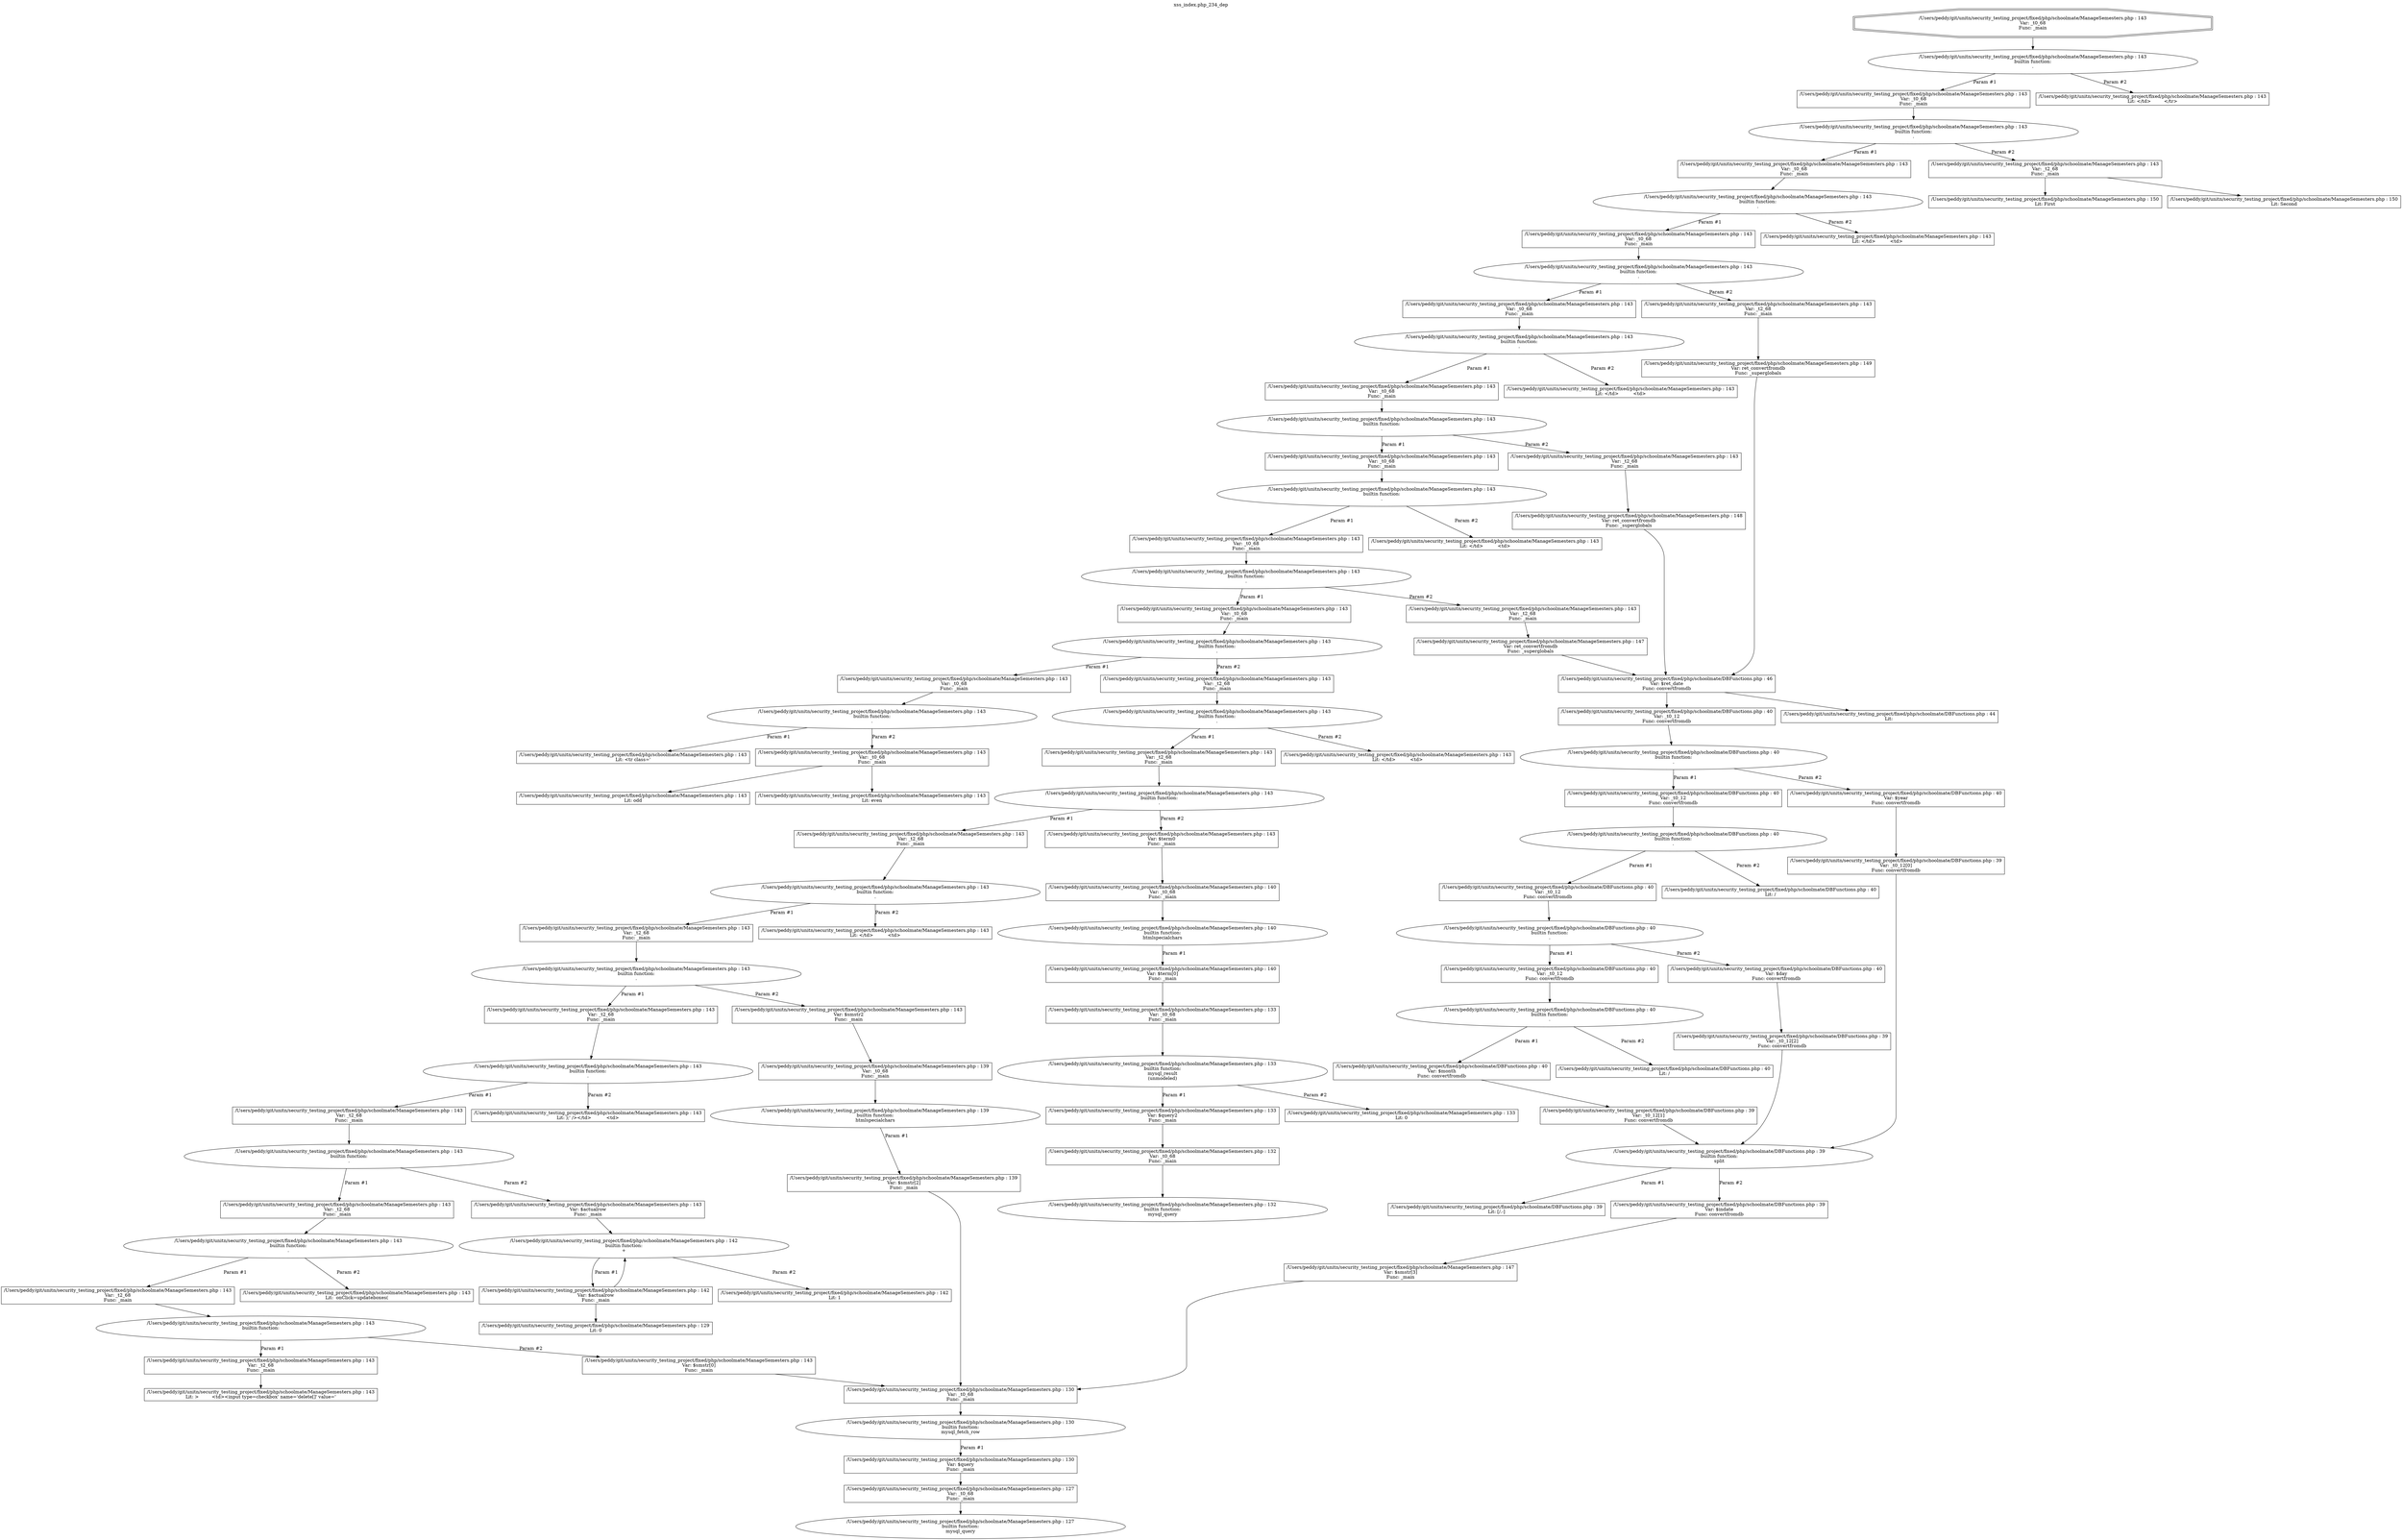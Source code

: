 digraph cfg {
  label="xss_index.php_234_dep";
  labelloc=t;
  n1 [shape=doubleoctagon, label="/Users/peddy/git/unitn/security_testing_project/fixed/php/schoolmate/ManageSemesters.php : 143\nVar: _t0_68\nFunc: _main\n"];
  n2 [shape=ellipse, label="/Users/peddy/git/unitn/security_testing_project/fixed/php/schoolmate/ManageSemesters.php : 143\nbuiltin function:\n.\n"];
  n3 [shape=box, label="/Users/peddy/git/unitn/security_testing_project/fixed/php/schoolmate/ManageSemesters.php : 143\nVar: _t0_68\nFunc: _main\n"];
  n4 [shape=ellipse, label="/Users/peddy/git/unitn/security_testing_project/fixed/php/schoolmate/ManageSemesters.php : 143\nbuiltin function:\n.\n"];
  n5 [shape=box, label="/Users/peddy/git/unitn/security_testing_project/fixed/php/schoolmate/ManageSemesters.php : 143\nVar: _t0_68\nFunc: _main\n"];
  n6 [shape=ellipse, label="/Users/peddy/git/unitn/security_testing_project/fixed/php/schoolmate/ManageSemesters.php : 143\nbuiltin function:\n.\n"];
  n7 [shape=box, label="/Users/peddy/git/unitn/security_testing_project/fixed/php/schoolmate/ManageSemesters.php : 143\nVar: _t0_68\nFunc: _main\n"];
  n8 [shape=ellipse, label="/Users/peddy/git/unitn/security_testing_project/fixed/php/schoolmate/ManageSemesters.php : 143\nbuiltin function:\n.\n"];
  n9 [shape=box, label="/Users/peddy/git/unitn/security_testing_project/fixed/php/schoolmate/ManageSemesters.php : 143\nVar: _t0_68\nFunc: _main\n"];
  n10 [shape=ellipse, label="/Users/peddy/git/unitn/security_testing_project/fixed/php/schoolmate/ManageSemesters.php : 143\nbuiltin function:\n.\n"];
  n11 [shape=box, label="/Users/peddy/git/unitn/security_testing_project/fixed/php/schoolmate/ManageSemesters.php : 143\nVar: _t0_68\nFunc: _main\n"];
  n12 [shape=ellipse, label="/Users/peddy/git/unitn/security_testing_project/fixed/php/schoolmate/ManageSemesters.php : 143\nbuiltin function:\n.\n"];
  n13 [shape=box, label="/Users/peddy/git/unitn/security_testing_project/fixed/php/schoolmate/ManageSemesters.php : 143\nVar: _t0_68\nFunc: _main\n"];
  n14 [shape=ellipse, label="/Users/peddy/git/unitn/security_testing_project/fixed/php/schoolmate/ManageSemesters.php : 143\nbuiltin function:\n.\n"];
  n15 [shape=box, label="/Users/peddy/git/unitn/security_testing_project/fixed/php/schoolmate/ManageSemesters.php : 143\nVar: _t0_68\nFunc: _main\n"];
  n16 [shape=ellipse, label="/Users/peddy/git/unitn/security_testing_project/fixed/php/schoolmate/ManageSemesters.php : 143\nbuiltin function:\n.\n"];
  n17 [shape=box, label="/Users/peddy/git/unitn/security_testing_project/fixed/php/schoolmate/ManageSemesters.php : 143\nVar: _t0_68\nFunc: _main\n"];
  n18 [shape=ellipse, label="/Users/peddy/git/unitn/security_testing_project/fixed/php/schoolmate/ManageSemesters.php : 143\nbuiltin function:\n.\n"];
  n19 [shape=box, label="/Users/peddy/git/unitn/security_testing_project/fixed/php/schoolmate/ManageSemesters.php : 143\nVar: _t0_68\nFunc: _main\n"];
  n20 [shape=ellipse, label="/Users/peddy/git/unitn/security_testing_project/fixed/php/schoolmate/ManageSemesters.php : 143\nbuiltin function:\n.\n"];
  n21 [shape=box, label="/Users/peddy/git/unitn/security_testing_project/fixed/php/schoolmate/ManageSemesters.php : 143\nLit: <tr class='\n"];
  n22 [shape=box, label="/Users/peddy/git/unitn/security_testing_project/fixed/php/schoolmate/ManageSemesters.php : 143\nVar: _t0_68\nFunc: _main\n"];
  n23 [shape=box, label="/Users/peddy/git/unitn/security_testing_project/fixed/php/schoolmate/ManageSemesters.php : 143\nLit: odd\n"];
  n24 [shape=box, label="/Users/peddy/git/unitn/security_testing_project/fixed/php/schoolmate/ManageSemesters.php : 143\nLit: even\n"];
  n25 [shape=box, label="/Users/peddy/git/unitn/security_testing_project/fixed/php/schoolmate/ManageSemesters.php : 143\nVar: _t2_68\nFunc: _main\n"];
  n26 [shape=ellipse, label="/Users/peddy/git/unitn/security_testing_project/fixed/php/schoolmate/ManageSemesters.php : 143\nbuiltin function:\n.\n"];
  n27 [shape=box, label="/Users/peddy/git/unitn/security_testing_project/fixed/php/schoolmate/ManageSemesters.php : 143\nVar: _t2_68\nFunc: _main\n"];
  n28 [shape=ellipse, label="/Users/peddy/git/unitn/security_testing_project/fixed/php/schoolmate/ManageSemesters.php : 143\nbuiltin function:\n.\n"];
  n29 [shape=box, label="/Users/peddy/git/unitn/security_testing_project/fixed/php/schoolmate/ManageSemesters.php : 143\nVar: _t2_68\nFunc: _main\n"];
  n30 [shape=ellipse, label="/Users/peddy/git/unitn/security_testing_project/fixed/php/schoolmate/ManageSemesters.php : 143\nbuiltin function:\n.\n"];
  n31 [shape=box, label="/Users/peddy/git/unitn/security_testing_project/fixed/php/schoolmate/ManageSemesters.php : 143\nVar: _t2_68\nFunc: _main\n"];
  n32 [shape=ellipse, label="/Users/peddy/git/unitn/security_testing_project/fixed/php/schoolmate/ManageSemesters.php : 143\nbuiltin function:\n.\n"];
  n33 [shape=box, label="/Users/peddy/git/unitn/security_testing_project/fixed/php/schoolmate/ManageSemesters.php : 143\nVar: _t2_68\nFunc: _main\n"];
  n34 [shape=ellipse, label="/Users/peddy/git/unitn/security_testing_project/fixed/php/schoolmate/ManageSemesters.php : 143\nbuiltin function:\n.\n"];
  n35 [shape=box, label="/Users/peddy/git/unitn/security_testing_project/fixed/php/schoolmate/ManageSemesters.php : 143\nVar: _t2_68\nFunc: _main\n"];
  n36 [shape=ellipse, label="/Users/peddy/git/unitn/security_testing_project/fixed/php/schoolmate/ManageSemesters.php : 143\nbuiltin function:\n.\n"];
  n37 [shape=box, label="/Users/peddy/git/unitn/security_testing_project/fixed/php/schoolmate/ManageSemesters.php : 143\nVar: _t2_68\nFunc: _main\n"];
  n38 [shape=ellipse, label="/Users/peddy/git/unitn/security_testing_project/fixed/php/schoolmate/ManageSemesters.php : 143\nbuiltin function:\n.\n"];
  n39 [shape=box, label="/Users/peddy/git/unitn/security_testing_project/fixed/php/schoolmate/ManageSemesters.php : 143\nVar: _t2_68\nFunc: _main\n"];
  n40 [shape=ellipse, label="/Users/peddy/git/unitn/security_testing_project/fixed/php/schoolmate/ManageSemesters.php : 143\nbuiltin function:\n.\n"];
  n41 [shape=box, label="/Users/peddy/git/unitn/security_testing_project/fixed/php/schoolmate/ManageSemesters.php : 143\nVar: _t2_68\nFunc: _main\n"];
  n42 [shape=box, label="/Users/peddy/git/unitn/security_testing_project/fixed/php/schoolmate/ManageSemesters.php : 143\nLit: >	  <td><input type=checkbox' name='delete[]' value='\n"];
  n43 [shape=box, label="/Users/peddy/git/unitn/security_testing_project/fixed/php/schoolmate/ManageSemesters.php : 143\nVar: $smstr[0]\nFunc: _main\n"];
  n44 [shape=box, label="/Users/peddy/git/unitn/security_testing_project/fixed/php/schoolmate/ManageSemesters.php : 130\nVar: _t0_68\nFunc: _main\n"];
  n45 [shape=ellipse, label="/Users/peddy/git/unitn/security_testing_project/fixed/php/schoolmate/ManageSemesters.php : 130\nbuiltin function:\nmysql_fetch_row\n"];
  n46 [shape=box, label="/Users/peddy/git/unitn/security_testing_project/fixed/php/schoolmate/ManageSemesters.php : 130\nVar: $query\nFunc: _main\n"];
  n47 [shape=box, label="/Users/peddy/git/unitn/security_testing_project/fixed/php/schoolmate/ManageSemesters.php : 127\nVar: _t0_68\nFunc: _main\n"];
  n48 [shape=ellipse, label="/Users/peddy/git/unitn/security_testing_project/fixed/php/schoolmate/ManageSemesters.php : 127\nbuiltin function:\nmysql_query\n"];
  n49 [shape=box, label="/Users/peddy/git/unitn/security_testing_project/fixed/php/schoolmate/ManageSemesters.php : 143\nLit:  onClick=updateboxes(\n"];
  n50 [shape=box, label="/Users/peddy/git/unitn/security_testing_project/fixed/php/schoolmate/ManageSemesters.php : 143\nVar: $actualrow\nFunc: _main\n"];
  n51 [shape=ellipse, label="/Users/peddy/git/unitn/security_testing_project/fixed/php/schoolmate/ManageSemesters.php : 142\nbuiltin function:\n+\n"];
  n52 [shape=box, label="/Users/peddy/git/unitn/security_testing_project/fixed/php/schoolmate/ManageSemesters.php : 142\nVar: $actualrow\nFunc: _main\n"];
  n53 [shape=box, label="/Users/peddy/git/unitn/security_testing_project/fixed/php/schoolmate/ManageSemesters.php : 129\nLit: 0\n"];
  n54 [shape=box, label="/Users/peddy/git/unitn/security_testing_project/fixed/php/schoolmate/ManageSemesters.php : 142\nLit: 1\n"];
  n55 [shape=box, label="/Users/peddy/git/unitn/security_testing_project/fixed/php/schoolmate/ManageSemesters.php : 143\nLit: );' /></td>	  <td>\n"];
  n56 [shape=box, label="/Users/peddy/git/unitn/security_testing_project/fixed/php/schoolmate/ManageSemesters.php : 143\nVar: $smstr2\nFunc: _main\n"];
  n57 [shape=box, label="/Users/peddy/git/unitn/security_testing_project/fixed/php/schoolmate/ManageSemesters.php : 139\nVar: _t0_68\nFunc: _main\n"];
  n58 [shape=ellipse, label="/Users/peddy/git/unitn/security_testing_project/fixed/php/schoolmate/ManageSemesters.php : 139\nbuiltin function:\nhtmlspecialchars\n"];
  n59 [shape=box, label="/Users/peddy/git/unitn/security_testing_project/fixed/php/schoolmate/ManageSemesters.php : 139\nVar: $smstr[2]\nFunc: _main\n"];
  n60 [shape=box, label="/Users/peddy/git/unitn/security_testing_project/fixed/php/schoolmate/ManageSemesters.php : 143\nLit: </td>	  <td>\n"];
  n61 [shape=box, label="/Users/peddy/git/unitn/security_testing_project/fixed/php/schoolmate/ManageSemesters.php : 143\nVar: $term0\nFunc: _main\n"];
  n62 [shape=box, label="/Users/peddy/git/unitn/security_testing_project/fixed/php/schoolmate/ManageSemesters.php : 140\nVar: _t0_68\nFunc: _main\n"];
  n63 [shape=ellipse, label="/Users/peddy/git/unitn/security_testing_project/fixed/php/schoolmate/ManageSemesters.php : 140\nbuiltin function:\nhtmlspecialchars\n"];
  n64 [shape=box, label="/Users/peddy/git/unitn/security_testing_project/fixed/php/schoolmate/ManageSemesters.php : 140\nVar: $term[0]\nFunc: _main\n"];
  n65 [shape=box, label="/Users/peddy/git/unitn/security_testing_project/fixed/php/schoolmate/ManageSemesters.php : 133\nVar: _t0_68\nFunc: _main\n"];
  n66 [shape=ellipse, label="/Users/peddy/git/unitn/security_testing_project/fixed/php/schoolmate/ManageSemesters.php : 133\nbuiltin function:\nmysql_result\n(unmodeled)\n"];
  n67 [shape=box, label="/Users/peddy/git/unitn/security_testing_project/fixed/php/schoolmate/ManageSemesters.php : 133\nVar: $query2\nFunc: _main\n"];
  n68 [shape=box, label="/Users/peddy/git/unitn/security_testing_project/fixed/php/schoolmate/ManageSemesters.php : 132\nVar: _t0_68\nFunc: _main\n"];
  n69 [shape=ellipse, label="/Users/peddy/git/unitn/security_testing_project/fixed/php/schoolmate/ManageSemesters.php : 132\nbuiltin function:\nmysql_query\n"];
  n70 [shape=box, label="/Users/peddy/git/unitn/security_testing_project/fixed/php/schoolmate/ManageSemesters.php : 133\nLit: 0\n"];
  n71 [shape=box, label="/Users/peddy/git/unitn/security_testing_project/fixed/php/schoolmate/ManageSemesters.php : 143\nLit: </td>	  <td>\n"];
  n72 [shape=box, label="/Users/peddy/git/unitn/security_testing_project/fixed/php/schoolmate/ManageSemesters.php : 143\nVar: _t2_68\nFunc: _main\n"];
  n73 [shape=box, label="/Users/peddy/git/unitn/security_testing_project/fixed/php/schoolmate/ManageSemesters.php : 147\nVar: ret_convertfromdb\nFunc: _superglobals\n"];
  n74 [shape=box, label="/Users/peddy/git/unitn/security_testing_project/fixed/php/schoolmate/DBFunctions.php : 46\nVar: $ret_date\nFunc: convertfromdb\n"];
  n75 [shape=box, label="/Users/peddy/git/unitn/security_testing_project/fixed/php/schoolmate/DBFunctions.php : 40\nVar: _t0_12\nFunc: convertfromdb\n"];
  n76 [shape=ellipse, label="/Users/peddy/git/unitn/security_testing_project/fixed/php/schoolmate/DBFunctions.php : 40\nbuiltin function:\n.\n"];
  n77 [shape=box, label="/Users/peddy/git/unitn/security_testing_project/fixed/php/schoolmate/DBFunctions.php : 40\nVar: _t0_12\nFunc: convertfromdb\n"];
  n78 [shape=ellipse, label="/Users/peddy/git/unitn/security_testing_project/fixed/php/schoolmate/DBFunctions.php : 40\nbuiltin function:\n.\n"];
  n79 [shape=box, label="/Users/peddy/git/unitn/security_testing_project/fixed/php/schoolmate/DBFunctions.php : 40\nVar: _t0_12\nFunc: convertfromdb\n"];
  n80 [shape=ellipse, label="/Users/peddy/git/unitn/security_testing_project/fixed/php/schoolmate/DBFunctions.php : 40\nbuiltin function:\n.\n"];
  n81 [shape=box, label="/Users/peddy/git/unitn/security_testing_project/fixed/php/schoolmate/DBFunctions.php : 40\nVar: _t0_12\nFunc: convertfromdb\n"];
  n82 [shape=ellipse, label="/Users/peddy/git/unitn/security_testing_project/fixed/php/schoolmate/DBFunctions.php : 40\nbuiltin function:\n.\n"];
  n83 [shape=box, label="/Users/peddy/git/unitn/security_testing_project/fixed/php/schoolmate/DBFunctions.php : 40\nVar: $month\nFunc: convertfromdb\n"];
  n84 [shape=box, label="/Users/peddy/git/unitn/security_testing_project/fixed/php/schoolmate/DBFunctions.php : 39\nVar: _t0_12[1]\nFunc: convertfromdb\n"];
  n85 [shape=ellipse, label="/Users/peddy/git/unitn/security_testing_project/fixed/php/schoolmate/DBFunctions.php : 39\nbuiltin function:\nsplit\n"];
  n86 [shape=box, label="/Users/peddy/git/unitn/security_testing_project/fixed/php/schoolmate/DBFunctions.php : 39\nLit: [/.-]\n"];
  n87 [shape=box, label="/Users/peddy/git/unitn/security_testing_project/fixed/php/schoolmate/DBFunctions.php : 39\nVar: $indate\nFunc: convertfromdb\n"];
  n88 [shape=box, label="/Users/peddy/git/unitn/security_testing_project/fixed/php/schoolmate/ManageSemesters.php : 147\nVar: $smstr[3]\nFunc: _main\n"];
  n89 [shape=box, label="/Users/peddy/git/unitn/security_testing_project/fixed/php/schoolmate/DBFunctions.php : 40\nLit: /\n"];
  n90 [shape=box, label="/Users/peddy/git/unitn/security_testing_project/fixed/php/schoolmate/DBFunctions.php : 40\nVar: $day\nFunc: convertfromdb\n"];
  n91 [shape=box, label="/Users/peddy/git/unitn/security_testing_project/fixed/php/schoolmate/DBFunctions.php : 39\nVar: _t0_12[2]\nFunc: convertfromdb\n"];
  n92 [shape=box, label="/Users/peddy/git/unitn/security_testing_project/fixed/php/schoolmate/DBFunctions.php : 40\nLit: /\n"];
  n93 [shape=box, label="/Users/peddy/git/unitn/security_testing_project/fixed/php/schoolmate/DBFunctions.php : 40\nVar: $year\nFunc: convertfromdb\n"];
  n94 [shape=box, label="/Users/peddy/git/unitn/security_testing_project/fixed/php/schoolmate/DBFunctions.php : 39\nVar: _t0_12[0]\nFunc: convertfromdb\n"];
  n95 [shape=box, label="/Users/peddy/git/unitn/security_testing_project/fixed/php/schoolmate/DBFunctions.php : 44\nLit: \n"];
  n96 [shape=box, label="/Users/peddy/git/unitn/security_testing_project/fixed/php/schoolmate/ManageSemesters.php : 143\nLit: </td>	  <td>\n"];
  n97 [shape=box, label="/Users/peddy/git/unitn/security_testing_project/fixed/php/schoolmate/ManageSemesters.php : 143\nVar: _t2_68\nFunc: _main\n"];
  n98 [shape=box, label="/Users/peddy/git/unitn/security_testing_project/fixed/php/schoolmate/ManageSemesters.php : 148\nVar: ret_convertfromdb\nFunc: _superglobals\n"];
  n99 [shape=box, label="/Users/peddy/git/unitn/security_testing_project/fixed/php/schoolmate/ManageSemesters.php : 143\nLit: </td>	  <td>\n"];
  n100 [shape=box, label="/Users/peddy/git/unitn/security_testing_project/fixed/php/schoolmate/ManageSemesters.php : 143\nVar: _t2_68\nFunc: _main\n"];
  n101 [shape=box, label="/Users/peddy/git/unitn/security_testing_project/fixed/php/schoolmate/ManageSemesters.php : 149\nVar: ret_convertfromdb\nFunc: _superglobals\n"];
  n102 [shape=box, label="/Users/peddy/git/unitn/security_testing_project/fixed/php/schoolmate/ManageSemesters.php : 143\nLit: </td>	  <td>\n"];
  n103 [shape=box, label="/Users/peddy/git/unitn/security_testing_project/fixed/php/schoolmate/ManageSemesters.php : 143\nVar: _t2_68\nFunc: _main\n"];
  n104 [shape=box, label="/Users/peddy/git/unitn/security_testing_project/fixed/php/schoolmate/ManageSemesters.php : 150\nLit: First\n"];
  n105 [shape=box, label="/Users/peddy/git/unitn/security_testing_project/fixed/php/schoolmate/ManageSemesters.php : 150\nLit: Second\n"];
  n106 [shape=box, label="/Users/peddy/git/unitn/security_testing_project/fixed/php/schoolmate/ManageSemesters.php : 143\nLit: </td>	 </tr>\n"];
  n1 -> n2;
  n3 -> n4;
  n5 -> n6;
  n7 -> n8;
  n9 -> n10;
  n11 -> n12;
  n13 -> n14;
  n15 -> n16;
  n17 -> n18;
  n19 -> n20;
  n20 -> n21[label="Param #1"];
  n20 -> n22[label="Param #2"];
  n22 -> n23;
  n22 -> n24;
  n18 -> n19[label="Param #1"];
  n18 -> n25[label="Param #2"];
  n25 -> n26;
  n27 -> n28;
  n29 -> n30;
  n31 -> n32;
  n33 -> n34;
  n35 -> n36;
  n37 -> n38;
  n39 -> n40;
  n41 -> n42;
  n40 -> n41[label="Param #1"];
  n40 -> n43[label="Param #2"];
  n44 -> n45;
  n47 -> n48;
  n46 -> n47;
  n45 -> n46[label="Param #1"];
  n43 -> n44;
  n38 -> n39[label="Param #1"];
  n38 -> n49[label="Param #2"];
  n36 -> n37[label="Param #1"];
  n36 -> n50[label="Param #2"];
  n50 -> n51;
  n52 -> n51;
  n52 -> n53;
  n51 -> n52[label="Param #1"];
  n51 -> n54[label="Param #2"];
  n34 -> n35[label="Param #1"];
  n34 -> n55[label="Param #2"];
  n32 -> n33[label="Param #1"];
  n32 -> n56[label="Param #2"];
  n57 -> n58;
  n59 -> n44;
  n58 -> n59[label="Param #1"];
  n56 -> n57;
  n30 -> n31[label="Param #1"];
  n30 -> n60[label="Param #2"];
  n28 -> n29[label="Param #1"];
  n28 -> n61[label="Param #2"];
  n62 -> n63;
  n65 -> n66;
  n68 -> n69;
  n67 -> n68;
  n66 -> n67[label="Param #1"];
  n66 -> n70[label="Param #2"];
  n64 -> n65;
  n63 -> n64[label="Param #1"];
  n61 -> n62;
  n26 -> n27[label="Param #1"];
  n26 -> n71[label="Param #2"];
  n16 -> n17[label="Param #1"];
  n16 -> n72[label="Param #2"];
  n75 -> n76;
  n77 -> n78;
  n79 -> n80;
  n81 -> n82;
  n84 -> n85;
  n85 -> n86[label="Param #1"];
  n85 -> n87[label="Param #2"];
  n88 -> n44;
  n87 -> n88;
  n83 -> n84;
  n82 -> n83[label="Param #1"];
  n82 -> n89[label="Param #2"];
  n80 -> n81[label="Param #1"];
  n80 -> n90[label="Param #2"];
  n91 -> n85;
  n90 -> n91;
  n78 -> n79[label="Param #1"];
  n78 -> n92[label="Param #2"];
  n76 -> n77[label="Param #1"];
  n76 -> n93[label="Param #2"];
  n94 -> n85;
  n93 -> n94;
  n74 -> n75;
  n74 -> n95;
  n73 -> n74;
  n72 -> n73;
  n14 -> n15[label="Param #1"];
  n14 -> n96[label="Param #2"];
  n12 -> n13[label="Param #1"];
  n12 -> n97[label="Param #2"];
  n98 -> n74;
  n97 -> n98;
  n10 -> n11[label="Param #1"];
  n10 -> n99[label="Param #2"];
  n8 -> n9[label="Param #1"];
  n8 -> n100[label="Param #2"];
  n101 -> n74;
  n100 -> n101;
  n6 -> n7[label="Param #1"];
  n6 -> n102[label="Param #2"];
  n4 -> n5[label="Param #1"];
  n4 -> n103[label="Param #2"];
  n103 -> n104;
  n103 -> n105;
  n2 -> n3[label="Param #1"];
  n2 -> n106[label="Param #2"];
}
